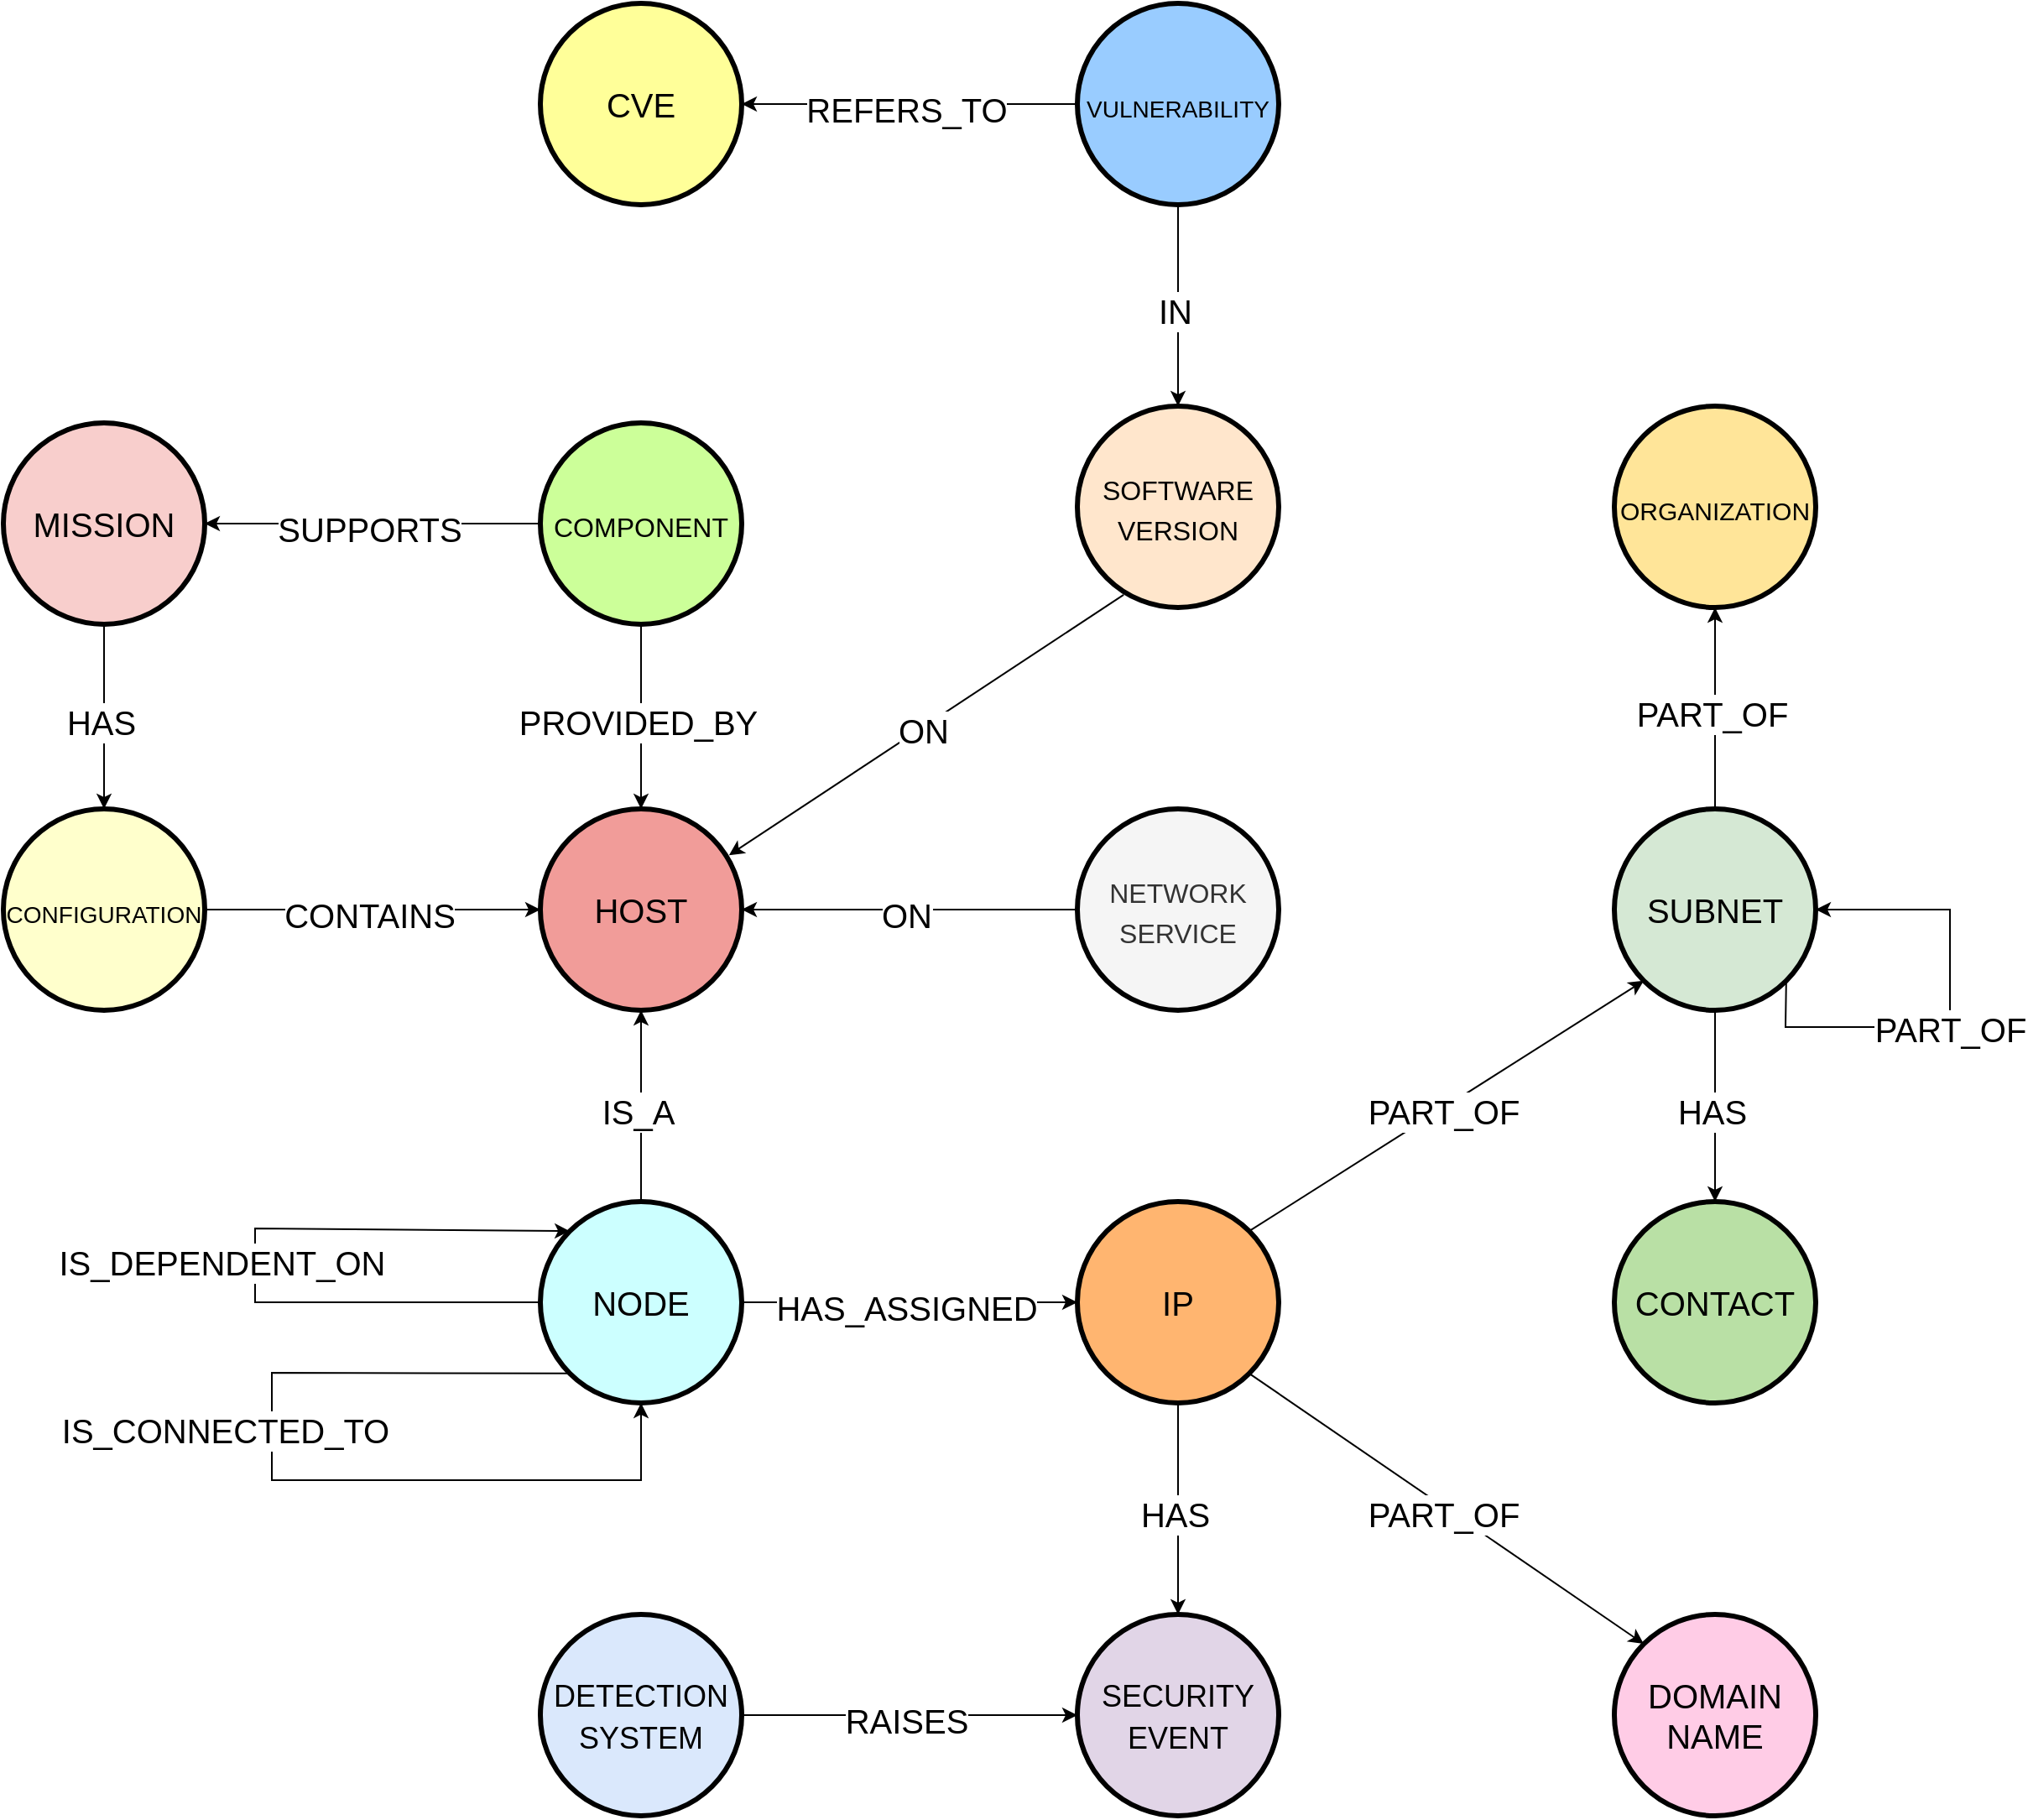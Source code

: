<mxfile version="16.5.1" type="device"><diagram id="6a731a19-8d31-9384-78a2-239565b7b9f0" name="Page-1"><mxGraphModel dx="2029" dy="1392" grid="1" gridSize="10" guides="1" tooltips="1" connect="1" arrows="1" fold="1" page="1" pageScale="1" pageWidth="1169" pageHeight="827" background="none" math="0" shadow="0"><root><mxCell id="0"/><mxCell id="1" parent="0"/><mxCell id="JHaDrpUlRrpYlmNu7k28-1542" value="IP" style="ellipse;whiteSpace=wrap;html=1;shadow=0;fontFamily=Helvetica;fontSize=20;align=center;strokeWidth=3;fillColor=#FFB570;" vertex="1" parent="1"><mxGeometry x="480" y="354" width="120" height="120" as="geometry"/></mxCell><mxCell id="JHaDrpUlRrpYlmNu7k28-1544" value="" style="endArrow=classic;html=1;rounded=0;exitX=1;exitY=0;exitDx=0;exitDy=0;entryX=0;entryY=1;entryDx=0;entryDy=0;" edge="1" parent="1" source="JHaDrpUlRrpYlmNu7k28-1542" target="JHaDrpUlRrpYlmNu7k28-1546"><mxGeometry relative="1" as="geometry"><mxPoint x="810" y="350" as="sourcePoint"/><mxPoint x="910" y="350" as="targetPoint"/></mxGeometry></mxCell><mxCell id="JHaDrpUlRrpYlmNu7k28-1545" value="&lt;font style=&quot;font-size: 20px&quot;&gt;PART_OF&lt;/font&gt;" style="edgeLabel;resizable=0;html=1;align=center;verticalAlign=middle;fillColor=#FFB570;fontSize=16;" connectable="0" vertex="1" parent="JHaDrpUlRrpYlmNu7k28-1544"><mxGeometry relative="1" as="geometry"><mxPoint x="-2" y="3" as="offset"/></mxGeometry></mxCell><mxCell id="JHaDrpUlRrpYlmNu7k28-1546" value="SUBNET" style="ellipse;whiteSpace=wrap;html=1;shadow=0;fontFamily=Helvetica;fontSize=20;align=center;strokeWidth=3;fillColor=#D5E8D4;" vertex="1" parent="1"><mxGeometry x="800" y="120" width="120" height="120" as="geometry"/></mxCell><mxCell id="JHaDrpUlRrpYlmNu7k28-1547" value="" style="endArrow=classic;html=1;rounded=0;exitX=1;exitY=1;exitDx=0;exitDy=0;entryX=1;entryY=0.5;entryDx=0;entryDy=0;" edge="1" parent="1" source="JHaDrpUlRrpYlmNu7k28-1546" target="JHaDrpUlRrpYlmNu7k28-1546"><mxGeometry relative="1" as="geometry"><mxPoint x="1000" y="200" as="sourcePoint"/><mxPoint x="790" y="160" as="targetPoint"/><Array as="points"><mxPoint x="902" y="250"/><mxPoint x="1000" y="250"/><mxPoint x="1000" y="180"/></Array></mxGeometry></mxCell><mxCell id="JHaDrpUlRrpYlmNu7k28-1548" value="&lt;font style=&quot;font-size: 20px&quot;&gt;PART_OF&lt;/font&gt;" style="edgeLabel;resizable=0;html=1;align=center;verticalAlign=middle;fillColor=#FFB570;fontSize=16;" connectable="0" vertex="1" parent="JHaDrpUlRrpYlmNu7k28-1547"><mxGeometry relative="1" as="geometry"><mxPoint y="13" as="offset"/></mxGeometry></mxCell><mxCell id="JHaDrpUlRrpYlmNu7k28-1549" value="&lt;font style=&quot;font-size: 15px&quot;&gt;ORGANIZATION&lt;/font&gt;" style="ellipse;whiteSpace=wrap;html=1;shadow=0;fontFamily=Helvetica;fontSize=20;align=center;strokeWidth=3;fillColor=#FFE599;" vertex="1" parent="1"><mxGeometry x="800" y="-120" width="120" height="120" as="geometry"/></mxCell><mxCell id="JHaDrpUlRrpYlmNu7k28-1550" value="" style="endArrow=classic;html=1;rounded=0;exitX=0.5;exitY=0;exitDx=0;exitDy=0;entryX=0.5;entryY=1;entryDx=0;entryDy=0;" edge="1" parent="1" source="JHaDrpUlRrpYlmNu7k28-1546" target="JHaDrpUlRrpYlmNu7k28-1549"><mxGeometry relative="1" as="geometry"><mxPoint x="459.996" y="339.144" as="sourcePoint"/><mxPoint x="571.144" y="229.996" as="targetPoint"/></mxGeometry></mxCell><mxCell id="JHaDrpUlRrpYlmNu7k28-1551" value="&lt;font style=&quot;font-size: 20px&quot;&gt;PART_OF&lt;/font&gt;" style="edgeLabel;resizable=0;html=1;align=center;verticalAlign=middle;fillColor=#FFB570;fontSize=16;" connectable="0" vertex="1" parent="JHaDrpUlRrpYlmNu7k28-1550"><mxGeometry relative="1" as="geometry"><mxPoint x="-2" y="3" as="offset"/></mxGeometry></mxCell><mxCell id="JHaDrpUlRrpYlmNu7k28-1552" value="DOMAIN&lt;br&gt;NAME" style="ellipse;whiteSpace=wrap;html=1;shadow=0;fontFamily=Helvetica;fontSize=20;align=center;strokeWidth=3;fillColor=#FFCCE6;" vertex="1" parent="1"><mxGeometry x="800" y="600" width="120" height="120" as="geometry"/></mxCell><mxCell id="JHaDrpUlRrpYlmNu7k28-1554" value="" style="endArrow=classic;html=1;rounded=0;exitX=1;exitY=1;exitDx=0;exitDy=0;entryX=0;entryY=0;entryDx=0;entryDy=0;" edge="1" parent="1" source="JHaDrpUlRrpYlmNu7k28-1542" target="JHaDrpUlRrpYlmNu7k28-1552"><mxGeometry relative="1" as="geometry"><mxPoint x="636.426" y="381.574" as="sourcePoint"/><mxPoint x="747.574" y="272.426" as="targetPoint"/></mxGeometry></mxCell><mxCell id="JHaDrpUlRrpYlmNu7k28-1555" value="&lt;font style=&quot;font-size: 20px&quot;&gt;PART_OF&lt;/font&gt;" style="edgeLabel;resizable=0;html=1;align=center;verticalAlign=middle;fillColor=#FFB570;fontSize=16;" connectable="0" vertex="1" parent="JHaDrpUlRrpYlmNu7k28-1554"><mxGeometry relative="1" as="geometry"><mxPoint x="-2" y="3" as="offset"/></mxGeometry></mxCell><mxCell id="JHaDrpUlRrpYlmNu7k28-1556" value="CONTACT" style="ellipse;whiteSpace=wrap;html=1;shadow=0;fontFamily=Helvetica;fontSize=20;align=center;strokeWidth=3;fillColor=#B9E0A5;gradientColor=none;" vertex="1" parent="1"><mxGeometry x="800" y="354" width="120" height="120" as="geometry"/></mxCell><mxCell id="JHaDrpUlRrpYlmNu7k28-1557" value="" style="endArrow=classic;html=1;rounded=0;exitX=0.5;exitY=1;exitDx=0;exitDy=0;entryX=0.5;entryY=0;entryDx=0;entryDy=0;" edge="1" parent="1" source="JHaDrpUlRrpYlmNu7k28-1546" target="JHaDrpUlRrpYlmNu7k28-1556"><mxGeometry relative="1" as="geometry"><mxPoint x="590" y="484" as="sourcePoint"/><mxPoint x="850.0" y="630" as="targetPoint"/></mxGeometry></mxCell><mxCell id="JHaDrpUlRrpYlmNu7k28-1558" value="&lt;font style=&quot;font-size: 20px&quot;&gt;HAS&lt;/font&gt;" style="edgeLabel;resizable=0;html=1;align=center;verticalAlign=middle;fillColor=#FFB570;fontSize=16;" connectable="0" vertex="1" parent="JHaDrpUlRrpYlmNu7k28-1557"><mxGeometry relative="1" as="geometry"><mxPoint x="-2" y="3" as="offset"/></mxGeometry></mxCell><mxCell id="JHaDrpUlRrpYlmNu7k28-1559" value="&lt;font style=&quot;font-size: 18px&quot;&gt;SECURITY&lt;br&gt;EVENT&lt;/font&gt;" style="ellipse;whiteSpace=wrap;html=1;shadow=0;fontFamily=Helvetica;fontSize=20;align=center;strokeWidth=3;fillColor=#e1d5e7;strokeColor=#000000;" vertex="1" parent="1"><mxGeometry x="480" y="600" width="120" height="120" as="geometry"/></mxCell><mxCell id="JHaDrpUlRrpYlmNu7k28-1560" value="" style="endArrow=classic;html=1;rounded=0;exitX=0.5;exitY=1;exitDx=0;exitDy=0;entryX=0.5;entryY=0;entryDx=0;entryDy=0;" edge="1" parent="1" source="JHaDrpUlRrpYlmNu7k28-1542" target="JHaDrpUlRrpYlmNu7k28-1559"><mxGeometry relative="1" as="geometry"><mxPoint x="650.0" y="424" as="sourcePoint"/><mxPoint x="1030.0" y="424" as="targetPoint"/></mxGeometry></mxCell><mxCell id="JHaDrpUlRrpYlmNu7k28-1561" value="&lt;font style=&quot;font-size: 20px&quot;&gt;HAS&lt;/font&gt;" style="edgeLabel;resizable=0;html=1;align=center;verticalAlign=middle;fillColor=#FFB570;fontSize=16;" connectable="0" vertex="1" parent="JHaDrpUlRrpYlmNu7k28-1560"><mxGeometry relative="1" as="geometry"><mxPoint x="-2" y="3" as="offset"/></mxGeometry></mxCell><mxCell id="JHaDrpUlRrpYlmNu7k28-1562" value="&lt;font style=&quot;font-size: 18px&quot;&gt;DETECTION&lt;br&gt;SYSTEM&lt;/font&gt;" style="ellipse;whiteSpace=wrap;html=1;shadow=0;fontFamily=Helvetica;fontSize=20;align=center;strokeWidth=3;fillColor=#dae8fc;strokeColor=#000000;" vertex="1" parent="1"><mxGeometry x="160" y="600" width="120" height="120" as="geometry"/></mxCell><mxCell id="JHaDrpUlRrpYlmNu7k28-1563" value="" style="endArrow=classic;html=1;rounded=0;entryX=0;entryY=0.5;entryDx=0;entryDy=0;exitX=1;exitY=0.5;exitDx=0;exitDy=0;" edge="1" parent="1" source="JHaDrpUlRrpYlmNu7k28-1562" target="JHaDrpUlRrpYlmNu7k28-1559"><mxGeometry relative="1" as="geometry"><mxPoint x="310" y="690" as="sourcePoint"/><mxPoint x="240" y="710" as="targetPoint"/></mxGeometry></mxCell><mxCell id="JHaDrpUlRrpYlmNu7k28-1564" value="&lt;font style=&quot;font-size: 20px&quot;&gt;RAISES&lt;/font&gt;" style="edgeLabel;resizable=0;html=1;align=center;verticalAlign=middle;fillColor=#FFB570;fontSize=16;" connectable="0" vertex="1" parent="JHaDrpUlRrpYlmNu7k28-1563"><mxGeometry relative="1" as="geometry"><mxPoint x="-2" y="3" as="offset"/></mxGeometry></mxCell><mxCell id="JHaDrpUlRrpYlmNu7k28-1566" value="" style="endArrow=classic;html=1;rounded=0;exitX=1;exitY=0.5;exitDx=0;exitDy=0;entryX=0;entryY=0.5;entryDx=0;entryDy=0;" edge="1" parent="1" source="JHaDrpUlRrpYlmNu7k28-1569" target="JHaDrpUlRrpYlmNu7k28-1542"><mxGeometry relative="1" as="geometry"><mxPoint x="280" y="414" as="sourcePoint"/><mxPoint x="480" y="414" as="targetPoint"/></mxGeometry></mxCell><mxCell id="JHaDrpUlRrpYlmNu7k28-1567" value="&lt;font style=&quot;font-size: 20px&quot;&gt;HAS_ASSIGNED&lt;/font&gt;" style="edgeLabel;resizable=0;html=1;align=center;verticalAlign=middle;fillColor=#FFB570;fontSize=16;" connectable="0" vertex="1" parent="JHaDrpUlRrpYlmNu7k28-1566"><mxGeometry relative="1" as="geometry"><mxPoint x="-2" y="3" as="offset"/></mxGeometry></mxCell><mxCell id="JHaDrpUlRrpYlmNu7k28-1569" value="NODE" style="ellipse;whiteSpace=wrap;html=1;shadow=0;fontFamily=Helvetica;fontSize=20;align=center;strokeWidth=3;fillColor=#CCFFFF;gradientColor=none;" vertex="1" parent="1"><mxGeometry x="160" y="354" width="120" height="120" as="geometry"/></mxCell><mxCell id="JHaDrpUlRrpYlmNu7k28-1570" value="" style="endArrow=classic;html=1;rounded=0;entryX=0;entryY=0;entryDx=0;entryDy=0;exitX=0;exitY=0.5;exitDx=0;exitDy=0;" edge="1" parent="1" source="JHaDrpUlRrpYlmNu7k28-1569" target="JHaDrpUlRrpYlmNu7k28-1569"><mxGeometry relative="1" as="geometry"><mxPoint x="120" y="80" as="sourcePoint"/><mxPoint x="60" y="20" as="targetPoint"/><Array as="points"><mxPoint x="-10" y="414"/><mxPoint x="-10" y="370"/></Array></mxGeometry></mxCell><mxCell id="JHaDrpUlRrpYlmNu7k28-1571" value="&lt;font style=&quot;font-size: 20px&quot;&gt;IS_DEPENDENT_ON&lt;/font&gt;" style="edgeLabel;resizable=0;html=1;align=center;verticalAlign=middle;fillColor=#FFB570;fontSize=16;" connectable="0" vertex="1" parent="JHaDrpUlRrpYlmNu7k28-1570"><mxGeometry relative="1" as="geometry"><mxPoint x="-20" y="7" as="offset"/></mxGeometry></mxCell><mxCell id="JHaDrpUlRrpYlmNu7k28-1572" value="" style="endArrow=classic;html=1;rounded=0;entryX=0.5;entryY=1;entryDx=0;entryDy=0;exitX=0;exitY=1;exitDx=0;exitDy=0;" edge="1" parent="1" source="JHaDrpUlRrpYlmNu7k28-1569" target="JHaDrpUlRrpYlmNu7k28-1569"><mxGeometry relative="1" as="geometry"><mxPoint x="-140" y="410" as="sourcePoint"/><mxPoint x="230" y="130.0" as="targetPoint"/><Array as="points"><mxPoint y="456"/><mxPoint y="520"/><mxPoint x="220" y="520"/></Array></mxGeometry></mxCell><mxCell id="JHaDrpUlRrpYlmNu7k28-1573" value="&lt;font style=&quot;font-size: 20px&quot;&gt;IS_CONNECTED_TO&lt;/font&gt;" style="edgeLabel;resizable=0;html=1;align=center;verticalAlign=middle;fillColor=#FFB570;fontSize=16;" connectable="0" vertex="1" parent="JHaDrpUlRrpYlmNu7k28-1572"><mxGeometry relative="1" as="geometry"><mxPoint x="-41" y="-30" as="offset"/></mxGeometry></mxCell><mxCell id="JHaDrpUlRrpYlmNu7k28-1574" value="HOST" style="ellipse;whiteSpace=wrap;html=1;shadow=0;fontFamily=Helvetica;fontSize=20;align=center;strokeWidth=3;fillColor=#F19C99;" vertex="1" parent="1"><mxGeometry x="160" y="120" width="120" height="120" as="geometry"/></mxCell><mxCell id="JHaDrpUlRrpYlmNu7k28-1575" value="" style="endArrow=classic;html=1;rounded=0;exitX=0.5;exitY=0;exitDx=0;exitDy=0;entryX=0.5;entryY=1;entryDx=0;entryDy=0;" edge="1" parent="1" source="JHaDrpUlRrpYlmNu7k28-1569" target="JHaDrpUlRrpYlmNu7k28-1574"><mxGeometry relative="1" as="geometry"><mxPoint x="272.426" y="232.426" as="sourcePoint"/><mxPoint x="507.574" y="381.574" as="targetPoint"/></mxGeometry></mxCell><mxCell id="JHaDrpUlRrpYlmNu7k28-1576" value="&lt;font style=&quot;font-size: 20px&quot;&gt;IS_A&lt;/font&gt;" style="edgeLabel;resizable=0;html=1;align=center;verticalAlign=middle;fillColor=#FFB570;fontSize=16;" connectable="0" vertex="1" parent="JHaDrpUlRrpYlmNu7k28-1575"><mxGeometry relative="1" as="geometry"><mxPoint x="-2" y="3" as="offset"/></mxGeometry></mxCell><mxCell id="JHaDrpUlRrpYlmNu7k28-1579" value="&lt;font style=&quot;font-size: 16px&quot;&gt;SOFTWARE&lt;br&gt;VERSION&lt;br&gt;&lt;/font&gt;" style="ellipse;whiteSpace=wrap;html=1;shadow=0;fontFamily=Helvetica;fontSize=20;align=center;strokeWidth=3;fillColor=#ffe6cc;strokeColor=#000000;" vertex="1" parent="1"><mxGeometry x="480" y="-120" width="120" height="120" as="geometry"/></mxCell><mxCell id="JHaDrpUlRrpYlmNu7k28-1580" value="" style="endArrow=classic;html=1;rounded=0;exitX=0.5;exitY=1;exitDx=0;exitDy=0;entryX=0.5;entryY=0;entryDx=0;entryDy=0;" edge="1" parent="1" source="JHaDrpUlRrpYlmNu7k28-1585" target="JHaDrpUlRrpYlmNu7k28-1579"><mxGeometry relative="1" as="geometry"><mxPoint x="870.0" y="130.0" as="sourcePoint"/><mxPoint x="310" y="-40" as="targetPoint"/></mxGeometry></mxCell><mxCell id="JHaDrpUlRrpYlmNu7k28-1581" value="&lt;font style=&quot;font-size: 20px&quot;&gt;IN&lt;/font&gt;" style="edgeLabel;resizable=0;html=1;align=center;verticalAlign=middle;fillColor=#FFB570;fontSize=16;" connectable="0" vertex="1" parent="JHaDrpUlRrpYlmNu7k28-1580"><mxGeometry relative="1" as="geometry"><mxPoint x="-2" y="3" as="offset"/></mxGeometry></mxCell><mxCell id="JHaDrpUlRrpYlmNu7k28-1582" value="&lt;font style=&quot;font-size: 16px&quot;&gt;NETWORK&lt;br&gt;SERVICE&lt;br&gt;&lt;/font&gt;" style="ellipse;whiteSpace=wrap;html=1;shadow=0;fontFamily=Helvetica;fontSize=20;align=center;strokeWidth=3;fillColor=#f5f5f5;strokeColor=#000000;fontColor=#333333;" vertex="1" parent="1"><mxGeometry x="480" y="120" width="120" height="120" as="geometry"/></mxCell><mxCell id="JHaDrpUlRrpYlmNu7k28-1583" value="" style="endArrow=classic;html=1;rounded=0;exitX=0;exitY=0.5;exitDx=0;exitDy=0;entryX=1;entryY=0.5;entryDx=0;entryDy=0;" edge="1" parent="1" source="JHaDrpUlRrpYlmNu7k28-1582" target="JHaDrpUlRrpYlmNu7k28-1574"><mxGeometry relative="1" as="geometry"><mxPoint x="507.574" y="-7.574" as="sourcePoint"/><mxPoint x="272.426" y="147.574" as="targetPoint"/></mxGeometry></mxCell><mxCell id="JHaDrpUlRrpYlmNu7k28-1584" value="&lt;font style=&quot;font-size: 20px&quot;&gt;ON&lt;/font&gt;" style="edgeLabel;resizable=0;html=1;align=center;verticalAlign=middle;fillColor=#FFB570;fontSize=16;" connectable="0" vertex="1" parent="JHaDrpUlRrpYlmNu7k28-1583"><mxGeometry relative="1" as="geometry"><mxPoint x="-2" y="3" as="offset"/></mxGeometry></mxCell><mxCell id="JHaDrpUlRrpYlmNu7k28-1585" value="&lt;font style=&quot;font-size: 14px&quot;&gt;VULNERABILITY&lt;/font&gt;" style="ellipse;whiteSpace=wrap;html=1;shadow=0;fontFamily=Helvetica;fontSize=20;align=center;strokeWidth=3;fillColor=#99CCFF;strokeColor=#000000;gradientColor=none;" vertex="1" parent="1"><mxGeometry x="480" y="-360" width="120" height="120" as="geometry"/></mxCell><mxCell id="JHaDrpUlRrpYlmNu7k28-1589" value="&lt;font style=&quot;font-size: 20px&quot;&gt;CVE&lt;/font&gt;" style="ellipse;whiteSpace=wrap;html=1;shadow=0;fontFamily=Helvetica;fontSize=20;align=center;strokeWidth=3;fillColor=#FFFF99;" vertex="1" parent="1"><mxGeometry x="160" y="-360" width="120" height="120" as="geometry"/></mxCell><mxCell id="JHaDrpUlRrpYlmNu7k28-1590" value="" style="endArrow=classic;html=1;rounded=0;exitX=0;exitY=1;exitDx=0;exitDy=0;entryX=1;entryY=0;entryDx=0;entryDy=0;" edge="1" parent="1"><mxGeometry relative="1" as="geometry"><mxPoint x="507.574" y="-7.574" as="sourcePoint"/><mxPoint x="272.426" y="147.574" as="targetPoint"/></mxGeometry></mxCell><mxCell id="JHaDrpUlRrpYlmNu7k28-1591" value="&lt;font style=&quot;font-size: 20px&quot;&gt;ON&lt;/font&gt;" style="edgeLabel;resizable=0;html=1;align=center;verticalAlign=middle;fillColor=#FFB570;fontSize=16;" connectable="0" vertex="1" parent="JHaDrpUlRrpYlmNu7k28-1590"><mxGeometry relative="1" as="geometry"><mxPoint x="-2" y="3" as="offset"/></mxGeometry></mxCell><mxCell id="JHaDrpUlRrpYlmNu7k28-1592" value="" style="endArrow=classic;html=1;rounded=0;exitX=0;exitY=0.5;exitDx=0;exitDy=0;entryX=1;entryY=0.5;entryDx=0;entryDy=0;" edge="1" parent="1" source="JHaDrpUlRrpYlmNu7k28-1585" target="JHaDrpUlRrpYlmNu7k28-1589"><mxGeometry relative="1" as="geometry"><mxPoint x="150" y="40" as="sourcePoint"/><mxPoint x="350" y="40" as="targetPoint"/></mxGeometry></mxCell><mxCell id="JHaDrpUlRrpYlmNu7k28-1593" value="&lt;font style=&quot;font-size: 20px&quot;&gt;REFERS_TO&lt;/font&gt;" style="edgeLabel;resizable=0;html=1;align=center;verticalAlign=middle;fillColor=#FFB570;fontSize=16;" connectable="0" vertex="1" parent="JHaDrpUlRrpYlmNu7k28-1592"><mxGeometry relative="1" as="geometry"><mxPoint x="-2" y="3" as="offset"/></mxGeometry></mxCell><mxCell id="JHaDrpUlRrpYlmNu7k28-1594" value="MISSION" style="ellipse;whiteSpace=wrap;html=1;shadow=0;fontFamily=Helvetica;fontSize=20;align=center;strokeWidth=3;fillColor=#f8cecc;strokeColor=#000000;" vertex="1" parent="1"><mxGeometry x="-160" y="-110" width="120" height="120" as="geometry"/></mxCell><mxCell id="JHaDrpUlRrpYlmNu7k28-1595" value="&lt;font style=&quot;font-size: 14px&quot;&gt;CONFIGURATION&lt;/font&gt;" style="ellipse;whiteSpace=wrap;html=1;shadow=0;fontFamily=Helvetica;fontSize=20;align=center;strokeWidth=3;fillColor=#FFFFCC;" vertex="1" parent="1"><mxGeometry x="-160" y="120" width="120" height="120" as="geometry"/></mxCell><mxCell id="JHaDrpUlRrpYlmNu7k28-1596" value="" style="endArrow=classic;html=1;rounded=0;exitX=1;exitY=0.5;exitDx=0;exitDy=0;entryX=0;entryY=0.5;entryDx=0;entryDy=0;" edge="1" parent="1" source="JHaDrpUlRrpYlmNu7k28-1595" target="JHaDrpUlRrpYlmNu7k28-1574"><mxGeometry relative="1" as="geometry"><mxPoint x="-47.574" y="79.144" as="sourcePoint"/><mxPoint x="187.574" y="-70.004" as="targetPoint"/></mxGeometry></mxCell><mxCell id="JHaDrpUlRrpYlmNu7k28-1597" value="&lt;font style=&quot;font-size: 20px&quot;&gt;CONTAINS&lt;/font&gt;" style="edgeLabel;resizable=0;html=1;align=center;verticalAlign=middle;fillColor=#FFB570;fontSize=16;" connectable="0" vertex="1" parent="JHaDrpUlRrpYlmNu7k28-1596"><mxGeometry relative="1" as="geometry"><mxPoint x="-2" y="3" as="offset"/></mxGeometry></mxCell><mxCell id="JHaDrpUlRrpYlmNu7k28-1598" value="" style="endArrow=classic;html=1;rounded=0;exitX=0.5;exitY=1;exitDx=0;exitDy=0;entryX=0.5;entryY=0;entryDx=0;entryDy=0;" edge="1" parent="1" source="JHaDrpUlRrpYlmNu7k28-1594" target="JHaDrpUlRrpYlmNu7k28-1595"><mxGeometry relative="1" as="geometry"><mxPoint x="-30" y="190" as="sourcePoint"/><mxPoint x="170" y="190" as="targetPoint"/></mxGeometry></mxCell><mxCell id="JHaDrpUlRrpYlmNu7k28-1599" value="&lt;font style=&quot;font-size: 20px&quot;&gt;HAS&lt;/font&gt;" style="edgeLabel;resizable=0;html=1;align=center;verticalAlign=middle;fillColor=#FFB570;fontSize=16;" connectable="0" vertex="1" parent="JHaDrpUlRrpYlmNu7k28-1598"><mxGeometry relative="1" as="geometry"><mxPoint x="-2" y="3" as="offset"/></mxGeometry></mxCell><mxCell id="JHaDrpUlRrpYlmNu7k28-1600" value="&lt;font style=&quot;font-size: 16px&quot;&gt;COMPONENT&lt;/font&gt;" style="ellipse;whiteSpace=wrap;html=1;shadow=0;fontFamily=Helvetica;fontSize=20;align=center;strokeWidth=3;fillColor=#CCFF99;strokeColor=#000000;" vertex="1" parent="1"><mxGeometry x="160" y="-110" width="120" height="120" as="geometry"/></mxCell><mxCell id="JHaDrpUlRrpYlmNu7k28-1601" value="" style="endArrow=classic;html=1;rounded=0;exitX=0;exitY=0.5;exitDx=0;exitDy=0;entryX=1;entryY=0.5;entryDx=0;entryDy=0;" edge="1" parent="1" source="JHaDrpUlRrpYlmNu7k28-1600" target="JHaDrpUlRrpYlmNu7k28-1594"><mxGeometry relative="1" as="geometry"><mxPoint x="-90" y="20" as="sourcePoint"/><mxPoint x="-90" y="130" as="targetPoint"/></mxGeometry></mxCell><mxCell id="JHaDrpUlRrpYlmNu7k28-1602" value="&lt;font style=&quot;font-size: 20px&quot;&gt;SUPPORTS&lt;/font&gt;" style="edgeLabel;resizable=0;html=1;align=center;verticalAlign=middle;fillColor=#FFB570;fontSize=16;" connectable="0" vertex="1" parent="JHaDrpUlRrpYlmNu7k28-1601"><mxGeometry relative="1" as="geometry"><mxPoint x="-2" y="3" as="offset"/></mxGeometry></mxCell><mxCell id="JHaDrpUlRrpYlmNu7k28-1603" value="" style="endArrow=classic;html=1;rounded=0;exitX=0.5;exitY=1;exitDx=0;exitDy=0;entryX=0.5;entryY=0;entryDx=0;entryDy=0;" edge="1" parent="1" source="JHaDrpUlRrpYlmNu7k28-1600" target="JHaDrpUlRrpYlmNu7k28-1574"><mxGeometry relative="1" as="geometry"><mxPoint x="170" y="-40" as="sourcePoint"/><mxPoint x="-30" y="-40" as="targetPoint"/></mxGeometry></mxCell><mxCell id="JHaDrpUlRrpYlmNu7k28-1604" value="&lt;span style=&quot;font-size: 20px&quot;&gt;PROVIDED_BY&lt;/span&gt;" style="edgeLabel;resizable=0;html=1;align=center;verticalAlign=middle;fillColor=#FFB570;fontSize=16;" connectable="0" vertex="1" parent="JHaDrpUlRrpYlmNu7k28-1603"><mxGeometry relative="1" as="geometry"><mxPoint x="-2" y="3" as="offset"/></mxGeometry></mxCell></root></mxGraphModel></diagram></mxfile>